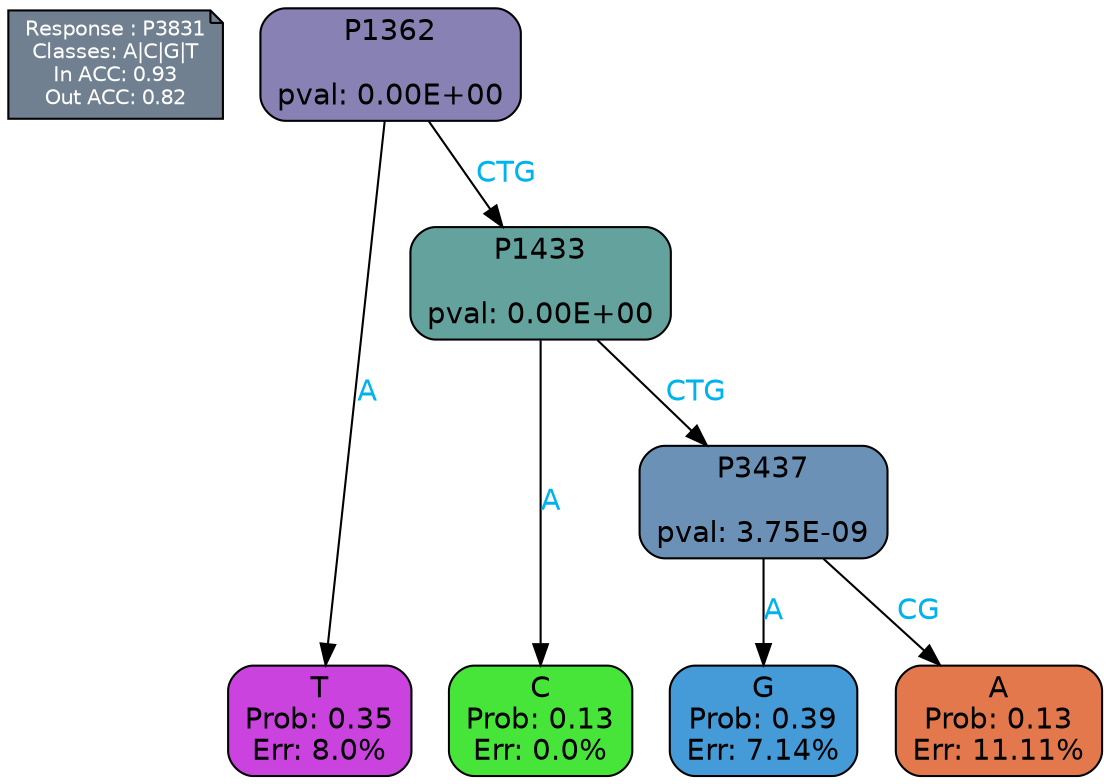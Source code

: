 digraph Tree {
node [shape=box, style="filled, rounded", color="black", fontname=helvetica] ;
graph [ranksep=equally, splines=polylines, bgcolor=transparent, dpi=600] ;
edge [fontname=helvetica] ;
LEGEND [label="Response : P3831
Classes: A|C|G|T
In ACC: 0.93
Out ACC: 0.82
",shape=note,align=left,style=filled,fillcolor="slategray",fontcolor="white",fontsize=10];1 [label="P1362

pval: 0.00E+00", fillcolor="#8881b4"] ;
2 [label="T
Prob: 0.35
Err: 8.0%", fillcolor="#ca43de"] ;
3 [label="P1433

pval: 0.00E+00", fillcolor="#64a29d"] ;
4 [label="C
Prob: 0.13
Err: 0.0%", fillcolor="#47e539"] ;
5 [label="P3437

pval: 3.75E-09", fillcolor="#6b92b6"] ;
6 [label="G
Prob: 0.39
Err: 7.14%", fillcolor="#459bd8"] ;
7 [label="A
Prob: 0.13
Err: 11.11%", fillcolor="#e3784c"] ;
1 -> 2 [label="A",fontcolor=deepskyblue2] ;
1 -> 3 [label="CTG",fontcolor=deepskyblue2] ;
3 -> 4 [label="A",fontcolor=deepskyblue2] ;
3 -> 5 [label="CTG",fontcolor=deepskyblue2] ;
5 -> 6 [label="A",fontcolor=deepskyblue2] ;
5 -> 7 [label="CG",fontcolor=deepskyblue2] ;
{rank = same; 2;4;6;7;}{rank = same; LEGEND;1;}}